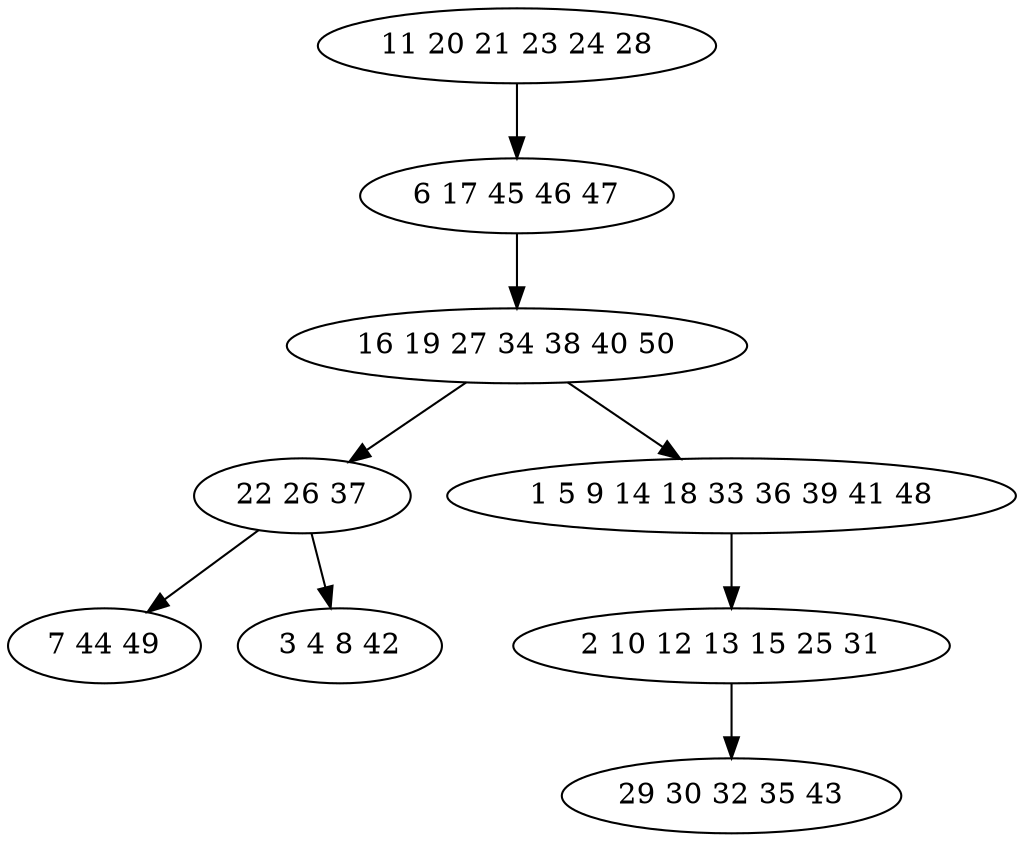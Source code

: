 digraph true_tree {
	"0" -> "1"
	"1" -> "2"
	"2" -> "3"
	"2" -> "4"
	"4" -> "5"
	"3" -> "6"
	"5" -> "7"
	"3" -> "8"
	"0" [label="11 20 21 23 24 28"];
	"1" [label="6 17 45 46 47"];
	"2" [label="16 19 27 34 38 40 50"];
	"3" [label="22 26 37"];
	"4" [label="1 5 9 14 18 33 36 39 41 48"];
	"5" [label="2 10 12 13 15 25 31"];
	"6" [label="7 44 49"];
	"7" [label="29 30 32 35 43"];
	"8" [label="3 4 8 42"];
}
